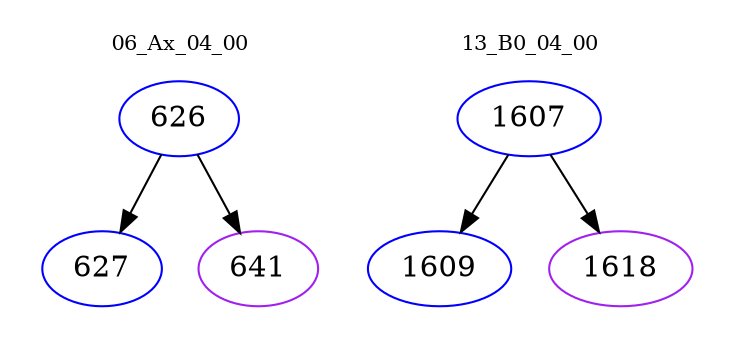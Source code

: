 digraph{
subgraph cluster_0 {
color = white
label = "06_Ax_04_00";
fontsize=10;
T0_626 [label="626", color="blue"]
T0_626 -> T0_627 [color="black"]
T0_627 [label="627", color="blue"]
T0_626 -> T0_641 [color="black"]
T0_641 [label="641", color="purple"]
}
subgraph cluster_1 {
color = white
label = "13_B0_04_00";
fontsize=10;
T1_1607 [label="1607", color="blue"]
T1_1607 -> T1_1609 [color="black"]
T1_1609 [label="1609", color="blue"]
T1_1607 -> T1_1618 [color="black"]
T1_1618 [label="1618", color="purple"]
}
}
